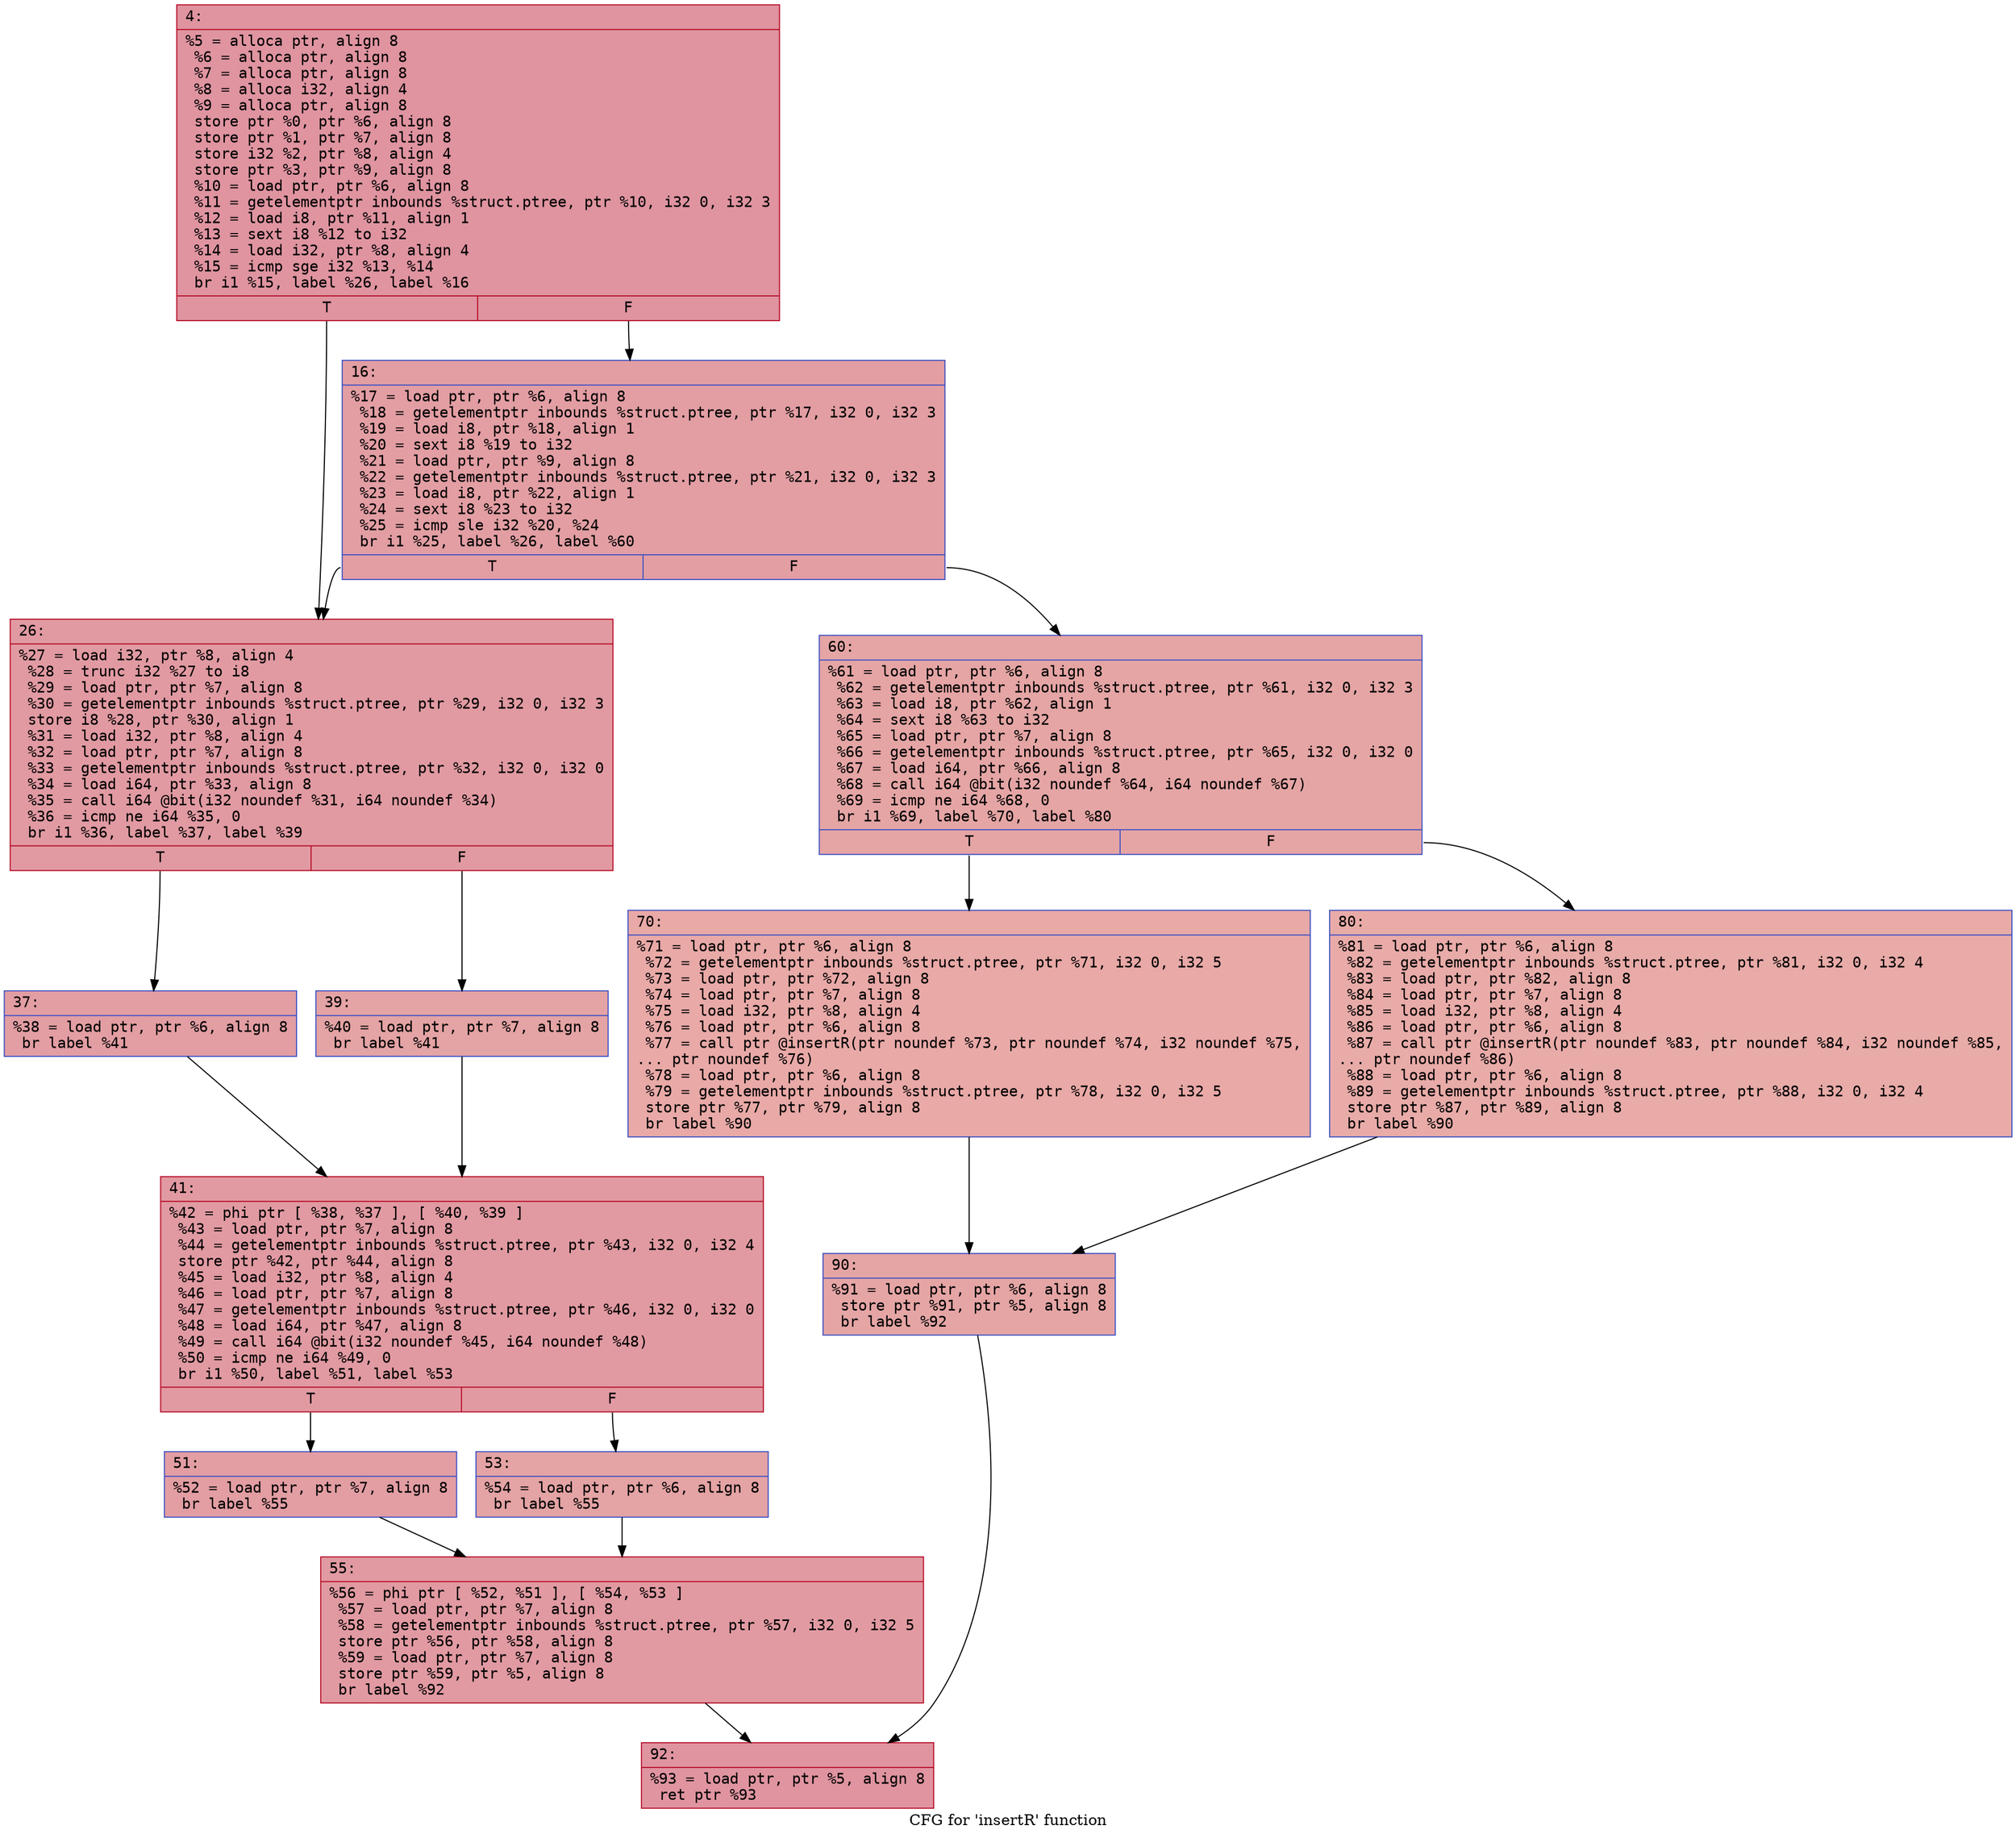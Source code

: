 digraph "CFG for 'insertR' function" {
	label="CFG for 'insertR' function";

	Node0x60000148ecb0 [shape=record,color="#b70d28ff", style=filled, fillcolor="#b70d2870" fontname="Courier",label="{4:\l|  %5 = alloca ptr, align 8\l  %6 = alloca ptr, align 8\l  %7 = alloca ptr, align 8\l  %8 = alloca i32, align 4\l  %9 = alloca ptr, align 8\l  store ptr %0, ptr %6, align 8\l  store ptr %1, ptr %7, align 8\l  store i32 %2, ptr %8, align 4\l  store ptr %3, ptr %9, align 8\l  %10 = load ptr, ptr %6, align 8\l  %11 = getelementptr inbounds %struct.ptree, ptr %10, i32 0, i32 3\l  %12 = load i8, ptr %11, align 1\l  %13 = sext i8 %12 to i32\l  %14 = load i32, ptr %8, align 4\l  %15 = icmp sge i32 %13, %14\l  br i1 %15, label %26, label %16\l|{<s0>T|<s1>F}}"];
	Node0x60000148ecb0:s0 -> Node0x60000148ed50[tooltip="4 -> 26\nProbability 50.00%" ];
	Node0x60000148ecb0:s1 -> Node0x60000148ed00[tooltip="4 -> 16\nProbability 50.00%" ];
	Node0x60000148ed00 [shape=record,color="#3d50c3ff", style=filled, fillcolor="#be242e70" fontname="Courier",label="{16:\l|  %17 = load ptr, ptr %6, align 8\l  %18 = getelementptr inbounds %struct.ptree, ptr %17, i32 0, i32 3\l  %19 = load i8, ptr %18, align 1\l  %20 = sext i8 %19 to i32\l  %21 = load ptr, ptr %9, align 8\l  %22 = getelementptr inbounds %struct.ptree, ptr %21, i32 0, i32 3\l  %23 = load i8, ptr %22, align 1\l  %24 = sext i8 %23 to i32\l  %25 = icmp sle i32 %20, %24\l  br i1 %25, label %26, label %60\l|{<s0>T|<s1>F}}"];
	Node0x60000148ed00:s0 -> Node0x60000148ed50[tooltip="16 -> 26\nProbability 50.00%" ];
	Node0x60000148ed00:s1 -> Node0x60000148ef80[tooltip="16 -> 60\nProbability 50.00%" ];
	Node0x60000148ed50 [shape=record,color="#b70d28ff", style=filled, fillcolor="#bb1b2c70" fontname="Courier",label="{26:\l|  %27 = load i32, ptr %8, align 4\l  %28 = trunc i32 %27 to i8\l  %29 = load ptr, ptr %7, align 8\l  %30 = getelementptr inbounds %struct.ptree, ptr %29, i32 0, i32 3\l  store i8 %28, ptr %30, align 1\l  %31 = load i32, ptr %8, align 4\l  %32 = load ptr, ptr %7, align 8\l  %33 = getelementptr inbounds %struct.ptree, ptr %32, i32 0, i32 0\l  %34 = load i64, ptr %33, align 8\l  %35 = call i64 @bit(i32 noundef %31, i64 noundef %34)\l  %36 = icmp ne i64 %35, 0\l  br i1 %36, label %37, label %39\l|{<s0>T|<s1>F}}"];
	Node0x60000148ed50:s0 -> Node0x60000148eda0[tooltip="26 -> 37\nProbability 62.50%" ];
	Node0x60000148ed50:s1 -> Node0x60000148edf0[tooltip="26 -> 39\nProbability 37.50%" ];
	Node0x60000148eda0 [shape=record,color="#3d50c3ff", style=filled, fillcolor="#be242e70" fontname="Courier",label="{37:\l|  %38 = load ptr, ptr %6, align 8\l  br label %41\l}"];
	Node0x60000148eda0 -> Node0x60000148ee40[tooltip="37 -> 41\nProbability 100.00%" ];
	Node0x60000148edf0 [shape=record,color="#3d50c3ff", style=filled, fillcolor="#c32e3170" fontname="Courier",label="{39:\l|  %40 = load ptr, ptr %7, align 8\l  br label %41\l}"];
	Node0x60000148edf0 -> Node0x60000148ee40[tooltip="39 -> 41\nProbability 100.00%" ];
	Node0x60000148ee40 [shape=record,color="#b70d28ff", style=filled, fillcolor="#bb1b2c70" fontname="Courier",label="{41:\l|  %42 = phi ptr [ %38, %37 ], [ %40, %39 ]\l  %43 = load ptr, ptr %7, align 8\l  %44 = getelementptr inbounds %struct.ptree, ptr %43, i32 0, i32 4\l  store ptr %42, ptr %44, align 8\l  %45 = load i32, ptr %8, align 4\l  %46 = load ptr, ptr %7, align 8\l  %47 = getelementptr inbounds %struct.ptree, ptr %46, i32 0, i32 0\l  %48 = load i64, ptr %47, align 8\l  %49 = call i64 @bit(i32 noundef %45, i64 noundef %48)\l  %50 = icmp ne i64 %49, 0\l  br i1 %50, label %51, label %53\l|{<s0>T|<s1>F}}"];
	Node0x60000148ee40:s0 -> Node0x60000148ee90[tooltip="41 -> 51\nProbability 62.50%" ];
	Node0x60000148ee40:s1 -> Node0x60000148eee0[tooltip="41 -> 53\nProbability 37.50%" ];
	Node0x60000148ee90 [shape=record,color="#3d50c3ff", style=filled, fillcolor="#be242e70" fontname="Courier",label="{51:\l|  %52 = load ptr, ptr %7, align 8\l  br label %55\l}"];
	Node0x60000148ee90 -> Node0x60000148ef30[tooltip="51 -> 55\nProbability 100.00%" ];
	Node0x60000148eee0 [shape=record,color="#3d50c3ff", style=filled, fillcolor="#c32e3170" fontname="Courier",label="{53:\l|  %54 = load ptr, ptr %6, align 8\l  br label %55\l}"];
	Node0x60000148eee0 -> Node0x60000148ef30[tooltip="53 -> 55\nProbability 100.00%" ];
	Node0x60000148ef30 [shape=record,color="#b70d28ff", style=filled, fillcolor="#bb1b2c70" fontname="Courier",label="{55:\l|  %56 = phi ptr [ %52, %51 ], [ %54, %53 ]\l  %57 = load ptr, ptr %7, align 8\l  %58 = getelementptr inbounds %struct.ptree, ptr %57, i32 0, i32 5\l  store ptr %56, ptr %58, align 8\l  %59 = load ptr, ptr %7, align 8\l  store ptr %59, ptr %5, align 8\l  br label %92\l}"];
	Node0x60000148ef30 -> Node0x60000148f0c0[tooltip="55 -> 92\nProbability 100.00%" ];
	Node0x60000148ef80 [shape=record,color="#3d50c3ff", style=filled, fillcolor="#c5333470" fontname="Courier",label="{60:\l|  %61 = load ptr, ptr %6, align 8\l  %62 = getelementptr inbounds %struct.ptree, ptr %61, i32 0, i32 3\l  %63 = load i8, ptr %62, align 1\l  %64 = sext i8 %63 to i32\l  %65 = load ptr, ptr %7, align 8\l  %66 = getelementptr inbounds %struct.ptree, ptr %65, i32 0, i32 0\l  %67 = load i64, ptr %66, align 8\l  %68 = call i64 @bit(i32 noundef %64, i64 noundef %67)\l  %69 = icmp ne i64 %68, 0\l  br i1 %69, label %70, label %80\l|{<s0>T|<s1>F}}"];
	Node0x60000148ef80:s0 -> Node0x60000148efd0[tooltip="60 -> 70\nProbability 62.50%" ];
	Node0x60000148ef80:s1 -> Node0x60000148f020[tooltip="60 -> 80\nProbability 37.50%" ];
	Node0x60000148efd0 [shape=record,color="#3d50c3ff", style=filled, fillcolor="#ca3b3770" fontname="Courier",label="{70:\l|  %71 = load ptr, ptr %6, align 8\l  %72 = getelementptr inbounds %struct.ptree, ptr %71, i32 0, i32 5\l  %73 = load ptr, ptr %72, align 8\l  %74 = load ptr, ptr %7, align 8\l  %75 = load i32, ptr %8, align 4\l  %76 = load ptr, ptr %6, align 8\l  %77 = call ptr @insertR(ptr noundef %73, ptr noundef %74, i32 noundef %75,\l... ptr noundef %76)\l  %78 = load ptr, ptr %6, align 8\l  %79 = getelementptr inbounds %struct.ptree, ptr %78, i32 0, i32 5\l  store ptr %77, ptr %79, align 8\l  br label %90\l}"];
	Node0x60000148efd0 -> Node0x60000148f070[tooltip="70 -> 90\nProbability 100.00%" ];
	Node0x60000148f020 [shape=record,color="#3d50c3ff", style=filled, fillcolor="#cc403a70" fontname="Courier",label="{80:\l|  %81 = load ptr, ptr %6, align 8\l  %82 = getelementptr inbounds %struct.ptree, ptr %81, i32 0, i32 4\l  %83 = load ptr, ptr %82, align 8\l  %84 = load ptr, ptr %7, align 8\l  %85 = load i32, ptr %8, align 4\l  %86 = load ptr, ptr %6, align 8\l  %87 = call ptr @insertR(ptr noundef %83, ptr noundef %84, i32 noundef %85,\l... ptr noundef %86)\l  %88 = load ptr, ptr %6, align 8\l  %89 = getelementptr inbounds %struct.ptree, ptr %88, i32 0, i32 4\l  store ptr %87, ptr %89, align 8\l  br label %90\l}"];
	Node0x60000148f020 -> Node0x60000148f070[tooltip="80 -> 90\nProbability 100.00%" ];
	Node0x60000148f070 [shape=record,color="#3d50c3ff", style=filled, fillcolor="#c5333470" fontname="Courier",label="{90:\l|  %91 = load ptr, ptr %6, align 8\l  store ptr %91, ptr %5, align 8\l  br label %92\l}"];
	Node0x60000148f070 -> Node0x60000148f0c0[tooltip="90 -> 92\nProbability 100.00%" ];
	Node0x60000148f0c0 [shape=record,color="#b70d28ff", style=filled, fillcolor="#b70d2870" fontname="Courier",label="{92:\l|  %93 = load ptr, ptr %5, align 8\l  ret ptr %93\l}"];
}
